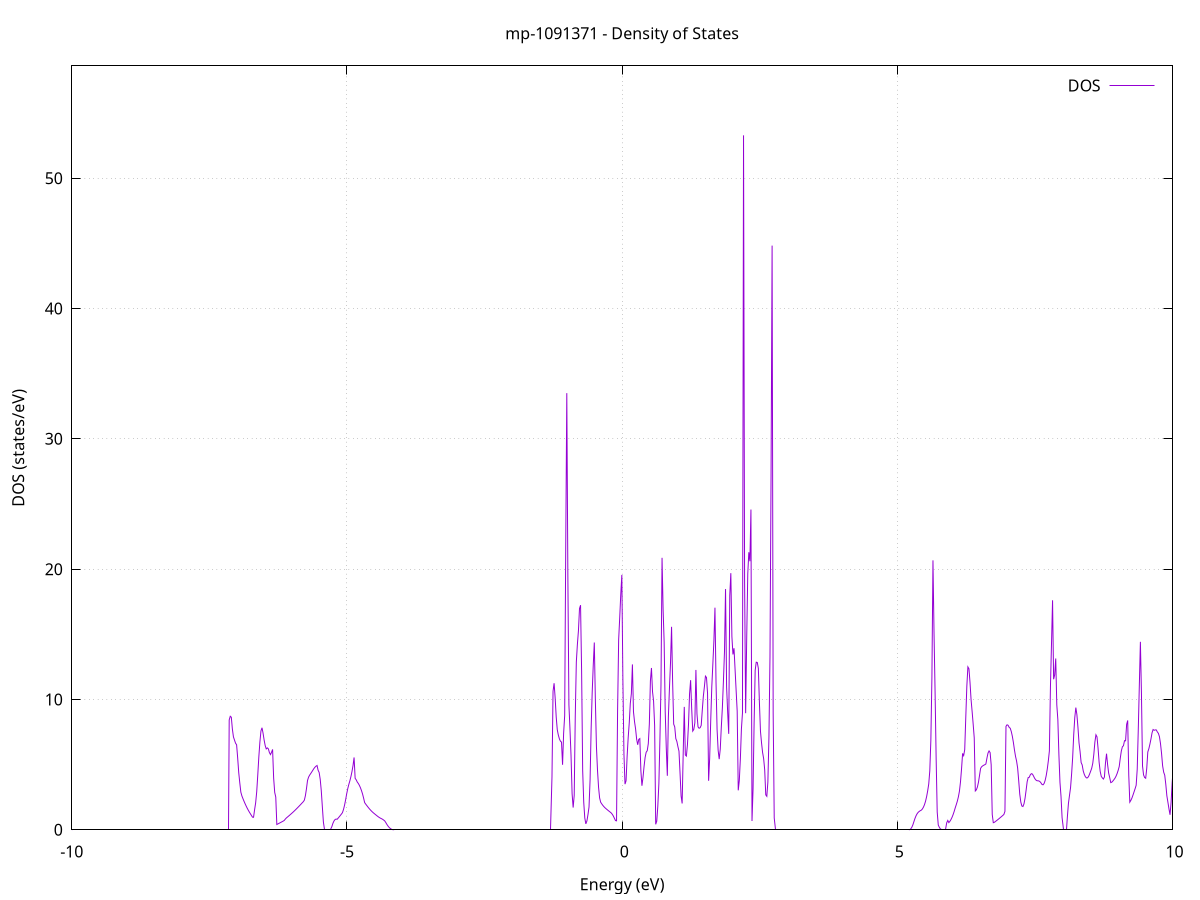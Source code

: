 set title 'mp-1091371 - Density of States'
set xlabel 'Energy (eV)'
set ylabel 'DOS (states/eV)'
set grid
set xrange [-10:10]
set yrange [0:58.624]
set xzeroaxis lt -1
set terminal png size 800,600
set output 'mp-1091371_dos_gnuplot.png'
plot '-' using 1:2 with lines title 'DOS'
-16.639300 0.000000
-16.620000 0.000000
-16.600800 0.000000
-16.581600 0.000000
-16.562400 0.000000
-16.543100 0.000000
-16.523900 0.000000
-16.504700 0.000000
-16.485400 0.000000
-16.466200 0.000000
-16.447000 0.000000
-16.427800 0.000000
-16.408500 0.000000
-16.389300 0.000000
-16.370100 0.000000
-16.350800 0.000000
-16.331600 0.000000
-16.312400 0.000000
-16.293100 0.000000
-16.273900 0.000000
-16.254700 0.000000
-16.235500 0.000000
-16.216200 0.000000
-16.197000 0.000000
-16.177800 0.000000
-16.158500 0.000000
-16.139300 0.000000
-16.120100 0.000000
-16.100800 0.000000
-16.081600 0.000000
-16.062400 0.000000
-16.043200 0.000000
-16.023900 0.000000
-16.004700 0.000000
-15.985500 0.000000
-15.966200 0.000000
-15.947000 0.000000
-15.927800 0.000000
-15.908600 0.000000
-15.889300 0.000000
-15.870100 0.000000
-15.850900 0.000000
-15.831600 0.000000
-15.812400 0.000000
-15.793200 0.000000
-15.773900 0.000000
-15.754700 0.000000
-15.735500 0.000000
-15.716300 0.000000
-15.697000 0.000000
-15.677800 0.000000
-15.658600 0.000000
-15.639300 0.000000
-15.620100 0.000000
-15.600900 0.000000
-15.581700 0.000000
-15.562400 0.000000
-15.543200 0.000000
-15.524000 0.000000
-15.504700 0.000000
-15.485500 0.000000
-15.466300 0.000000
-15.447000 0.000000
-15.427800 0.000000
-15.408600 0.000000
-15.389400 0.000000
-15.370100 0.000000
-15.350900 0.000000
-15.331700 0.000000
-15.312400 0.000000
-15.293200 0.000000
-15.274000 0.000000
-15.254700 0.000000
-15.235500 0.000000
-15.216300 0.000000
-15.197100 0.000000
-15.177800 0.000000
-15.158600 0.000000
-15.139400 0.000000
-15.120100 0.000000
-15.100900 0.000000
-15.081700 0.000000
-15.062500 0.000000
-15.043200 0.000000
-15.024000 0.000000
-15.004800 0.000000
-14.985500 0.000000
-14.966300 0.000000
-14.947100 0.000000
-14.927800 0.000000
-14.908600 0.000000
-14.889400 0.000900
-14.870200 0.122500
-14.850900 0.450100
-14.831700 0.983600
-14.812500 1.521700
-14.793200 1.831000
-14.774000 1.998500
-14.754800 2.188800
-14.735600 2.430800
-14.716300 2.686900
-14.697100 2.959900
-14.677900 3.249900
-14.658600 3.559100
-14.639400 3.893500
-14.620200 5.101300
-14.600900 5.975100
-14.581700 6.533200
-14.562500 6.775500
-14.543300 7.218500
-14.524000 7.926000
-14.504800 8.261200
-14.485600 8.133000
-14.466300 7.443800
-14.447100 5.737900
-14.427900 4.019600
-14.408700 2.499600
-14.389400 0.591300
-14.370200 0.000000
-14.351000 5.078200
-14.331700 5.114500
-14.312500 6.430000
-14.293300 7.365100
-14.274000 7.790700
-14.254800 7.194000
-14.235600 6.729300
-14.216400 6.729500
-14.197100 6.453200
-14.177900 5.884500
-14.158700 5.477700
-14.139400 4.966000
-14.120200 4.451600
-14.101000 3.989500
-14.081700 3.600300
-14.062500 3.362000
-14.043300 2.985500
-14.024100 2.598800
-14.004800 2.212300
-13.985600 2.280600
-13.966400 2.922100
-13.947100 3.935700
-13.927900 4.990400
-13.908700 7.076400
-13.889500 10.354300
-13.870200 12.995800
-13.851000 26.568800
-13.831800 13.608900
-13.812500 12.501400
-13.793300 10.007500
-13.774100 6.381500
-13.754800 4.014800
-13.735600 1.701700
-13.716400 2.288900
-13.697200 3.087900
-13.677900 3.946600
-13.658700 6.514200
-13.639500 8.696100
-13.620200 7.280700
-13.601000 7.509200
-13.581800 7.576500
-13.562600 7.510400
-13.543300 7.833500
-13.524100 8.534000
-13.504900 8.969700
-13.485600 8.083700
-13.466400 6.557700
-13.447200 16.268900
-13.427900 6.972200
-13.408700 8.795200
-13.389500 13.510000
-13.370300 17.105600
-13.351000 25.395700
-13.331800 26.522400
-13.312600 13.301500
-13.293300 22.856600
-13.274100 35.919700
-13.254900 19.784800
-13.235700 9.032000
-13.216400 4.902800
-13.197200 0.000000
-13.178000 0.000000
-13.158700 0.000000
-13.139500 0.000000
-13.120300 0.000000
-13.101000 0.000000
-13.081800 0.000000
-13.062600 0.000000
-13.043400 0.000000
-13.024100 0.000000
-13.004900 0.000000
-12.985700 0.000000
-12.966400 0.000000
-12.947200 0.000000
-12.928000 0.000000
-12.908700 0.000000
-12.889500 0.000000
-12.870300 0.000000
-12.851100 0.000000
-12.831800 0.000000
-12.812600 0.000000
-12.793400 0.000000
-12.774100 0.000000
-12.754900 0.000000
-12.735700 0.000000
-12.716500 0.000000
-12.697200 0.000000
-12.678000 0.000000
-12.658800 0.000000
-12.639500 0.000000
-12.620300 0.000000
-12.601100 0.000000
-12.581800 0.000000
-12.562600 0.000000
-12.543400 0.000000
-12.524200 0.000000
-12.504900 0.000000
-12.485700 0.000000
-12.466500 0.000000
-12.447200 0.000000
-12.428000 0.000000
-12.408800 0.000000
-12.389600 0.000000
-12.370300 0.000000
-12.351100 0.000000
-12.331900 0.000000
-12.312600 0.000000
-12.293400 0.000000
-12.274200 0.000000
-12.254900 0.000000
-12.235700 0.000000
-12.216500 0.000000
-12.197300 0.000000
-12.178000 0.000000
-12.158800 0.000000
-12.139600 0.000000
-12.120300 0.000000
-12.101100 0.000000
-12.081900 0.000000
-12.062700 0.000000
-12.043400 0.000000
-12.024200 0.000000
-12.005000 0.000000
-11.985700 0.000000
-11.966500 0.000000
-11.947300 0.000000
-11.928000 0.000000
-11.908800 0.000000
-11.889600 0.000000
-11.870400 0.000000
-11.851100 0.000000
-11.831900 0.000000
-11.812700 0.000000
-11.793400 0.000000
-11.774200 0.000000
-11.755000 0.000000
-11.735700 0.000000
-11.716500 0.000000
-11.697300 0.000000
-11.678100 0.000000
-11.658800 0.000000
-11.639600 0.000000
-11.620400 0.000000
-11.601100 0.000000
-11.581900 0.000000
-11.562700 0.000000
-11.543500 0.000000
-11.524200 0.000000
-11.505000 0.000000
-11.485800 0.000000
-11.466500 0.000000
-11.447300 0.000000
-11.428100 0.000000
-11.408800 0.000000
-11.389600 0.000000
-11.370400 0.000000
-11.351200 0.000000
-11.331900 0.000000
-11.312700 0.000000
-11.293500 0.000000
-11.274200 0.000000
-11.255000 0.000000
-11.235800 0.000000
-11.216600 0.000000
-11.197300 0.000000
-11.178100 0.000000
-11.158900 0.000000
-11.139600 0.000000
-11.120400 0.000000
-11.101200 0.000000
-11.081900 0.000000
-11.062700 0.000000
-11.043500 0.000000
-11.024300 0.000000
-11.005000 0.000000
-10.985800 0.000000
-10.966600 0.000000
-10.947300 0.000000
-10.928100 0.000000
-10.908900 0.000000
-10.889600 0.000000
-10.870400 0.000000
-10.851200 0.000000
-10.832000 0.000000
-10.812700 0.000000
-10.793500 0.000000
-10.774300 0.000000
-10.755000 0.000000
-10.735800 0.000000
-10.716600 0.000000
-10.697400 0.000000
-10.678100 0.000000
-10.658900 0.000000
-10.639700 0.000000
-10.620400 0.000000
-10.601200 0.000000
-10.582000 0.000000
-10.562700 0.000000
-10.543500 0.000000
-10.524300 0.000000
-10.505100 0.000000
-10.485800 0.000000
-10.466600 0.000000
-10.447400 0.000000
-10.428100 0.000000
-10.408900 0.000000
-10.389700 0.000000
-10.370500 0.000000
-10.351200 0.000000
-10.332000 0.000000
-10.312800 0.000000
-10.293500 0.000000
-10.274300 0.000000
-10.255100 0.000000
-10.235800 0.000000
-10.216600 0.000000
-10.197400 0.000000
-10.178200 0.000000
-10.158900 0.000000
-10.139700 0.000000
-10.120500 0.000000
-10.101200 0.000000
-10.082000 0.000000
-10.062800 0.000000
-10.043600 0.000000
-10.024300 0.000000
-10.005100 0.000000
-9.985900 0.000000
-9.966600 0.000000
-9.947400 0.000000
-9.928200 0.000000
-9.908900 0.000000
-9.889700 0.000000
-9.870500 0.000000
-9.851300 0.000000
-9.832000 0.000000
-9.812800 0.000000
-9.793600 0.000000
-9.774300 0.000000
-9.755100 0.000000
-9.735900 0.000000
-9.716600 0.000000
-9.697400 0.000000
-9.678200 0.000000
-9.659000 0.000000
-9.639700 0.000000
-9.620500 0.000000
-9.601300 0.000000
-9.582000 0.000000
-9.562800 0.000000
-9.543600 0.000000
-9.524400 0.000000
-9.505100 0.000000
-9.485900 0.000000
-9.466700 0.000000
-9.447400 0.000000
-9.428200 0.000000
-9.409000 0.000000
-9.389700 0.000000
-9.370500 0.000000
-9.351300 0.000000
-9.332100 0.000000
-9.312800 0.000000
-9.293600 0.000000
-9.274400 0.000000
-9.255100 0.000000
-9.235900 0.000000
-9.216700 0.000000
-9.197500 0.000000
-9.178200 0.000000
-9.159000 0.000000
-9.139800 0.000000
-9.120500 0.000000
-9.101300 0.000000
-9.082100 0.000000
-9.062800 0.000000
-9.043600 0.000000
-9.024400 0.000000
-9.005200 0.000000
-8.985900 0.000000
-8.966700 0.000000
-8.947500 0.000000
-8.928200 0.000000
-8.909000 0.000000
-8.889800 0.000000
-8.870600 0.000000
-8.851300 0.000000
-8.832100 0.000000
-8.812900 0.000000
-8.793600 0.000000
-8.774400 0.000000
-8.755200 0.000000
-8.735900 0.000000
-8.716700 0.000000
-8.697500 0.000000
-8.678300 0.000000
-8.659000 0.000000
-8.639800 0.000000
-8.620600 0.000000
-8.601300 0.000000
-8.582100 0.000000
-8.562900 0.000000
-8.543600 0.000000
-8.524400 0.000000
-8.505200 0.000000
-8.486000 0.000000
-8.466700 0.000000
-8.447500 0.000000
-8.428300 0.000000
-8.409000 0.000000
-8.389800 0.000000
-8.370600 0.000000
-8.351400 0.000000
-8.332100 0.000000
-8.312900 0.000000
-8.293700 0.000000
-8.274400 0.000000
-8.255200 0.000000
-8.236000 0.000000
-8.216700 0.000000
-8.197500 0.000000
-8.178300 0.000000
-8.159100 0.000000
-8.139800 0.000000
-8.120600 0.000000
-8.101400 0.000000
-8.082100 0.000000
-8.062900 0.000000
-8.043700 0.000000
-8.024500 0.000000
-8.005200 0.000000
-7.986000 0.000000
-7.966800 0.000000
-7.947500 0.000000
-7.928300 0.000000
-7.909100 0.000000
-7.889800 0.000000
-7.870600 0.000000
-7.851400 0.000000
-7.832200 0.000000
-7.812900 0.000000
-7.793700 0.000000
-7.774500 0.000000
-7.755200 0.000000
-7.736000 0.000000
-7.716800 0.000000
-7.697500 0.000000
-7.678300 0.000000
-7.659100 0.000000
-7.639900 0.000000
-7.620600 0.000000
-7.601400 0.000000
-7.582200 0.000000
-7.562900 0.000000
-7.543700 0.000000
-7.524500 0.000000
-7.505300 0.000000
-7.486000 0.000000
-7.466800 0.000000
-7.447600 0.000000
-7.428300 0.000000
-7.409100 0.000000
-7.389900 0.000000
-7.370600 0.000000
-7.351400 0.000000
-7.332200 0.000000
-7.313000 0.000000
-7.293700 0.000000
-7.274500 0.000000
-7.255300 0.000000
-7.236000 0.000000
-7.216800 0.000000
-7.197600 0.000000
-7.178400 0.000000
-7.159100 0.000000
-7.139900 8.428000
-7.120700 8.710500
-7.101400 8.637700
-7.082200 7.730900
-7.063000 7.130500
-7.043700 6.884500
-7.024500 6.644800
-7.005300 6.522000
-6.986100 5.521400
-6.966800 4.387400
-6.947600 3.600400
-6.928400 2.890100
-6.909100 2.595200
-6.889900 2.387200
-6.870700 2.189400
-6.851500 2.001800
-6.832200 1.825000
-6.813000 1.659600
-6.793800 1.505600
-6.774500 1.363000
-6.755300 1.230900
-6.736100 1.100500
-6.716800 0.969200
-6.697600 0.959800
-6.678400 1.539600
-6.659200 2.065400
-6.639900 2.923600
-6.620700 4.206700
-6.601500 5.589700
-6.582200 6.734900
-6.563000 7.579900
-6.543800 7.828700
-6.524500 7.409100
-6.505300 6.887900
-6.486100 6.465300
-6.466900 6.205900
-6.447600 6.284200
-6.428400 6.212500
-6.409200 5.921200
-6.389900 5.770400
-6.370700 5.948900
-6.351500 6.167800
-6.332300 3.962100
-6.313000 2.868200
-6.293800 2.508700
-6.274600 0.404600
-6.255300 0.447700
-6.236100 0.490900
-6.216900 0.534200
-6.197600 0.577600
-6.178400 0.621100
-6.159200 0.664600
-6.140000 0.715000
-6.120700 0.818500
-6.101500 0.905700
-6.082300 0.973300
-6.063000 1.042100
-6.043800 1.112000
-6.024600 1.183000
-6.005400 1.255100
-5.986100 1.328400
-5.966900 1.403600
-5.947700 1.481400
-5.928400 1.561500
-5.909200 1.642800
-5.890000 1.725400
-5.870700 1.809300
-5.851500 1.894400
-5.832300 1.980700
-5.813100 2.068200
-5.793800 2.154300
-5.774600 2.270900
-5.755400 2.616400
-5.736100 3.144800
-5.716900 3.779600
-5.697700 4.040300
-5.678500 4.191800
-5.659200 4.312300
-5.640000 4.436500
-5.620800 4.564400
-5.601500 4.693400
-5.582300 4.798000
-5.563100 4.877900
-5.543800 4.933200
-5.524600 4.571500
-5.505400 4.396600
-5.486200 3.874100
-5.466900 3.003900
-5.447700 1.786600
-5.428500 0.594900
-5.409200 0.000000
-5.390000 0.000000
-5.370800 0.000000
-5.351500 0.000000
-5.332300 0.000000
-5.313100 0.000000
-5.293900 0.000000
-5.274600 0.244600
-5.255400 0.493300
-5.236200 0.672600
-5.216900 0.782600
-5.197700 0.823100
-5.178500 0.805000
-5.159300 0.900300
-5.140000 0.998100
-5.120800 1.098400
-5.101600 1.201300
-5.082300 1.312300
-5.063100 1.559000
-5.043900 1.886900
-5.024600 2.296000
-5.005400 2.754500
-4.986200 3.147700
-4.967000 3.470000
-4.947700 3.751600
-4.928500 4.073600
-4.909300 4.463500
-4.890000 4.930300
-4.870800 5.549000
-4.851600 3.948500
-4.832400 3.837300
-4.813100 3.664200
-4.793900 3.554900
-4.774700 3.409000
-4.755400 3.226500
-4.736200 3.007300
-4.717000 2.750200
-4.697700 2.429800
-4.678500 2.084000
-4.659300 1.969500
-4.640100 1.862400
-4.620800 1.755800
-4.601600 1.654500
-4.582400 1.559900
-4.563100 1.471900
-4.543900 1.390600
-4.524700 1.315900
-4.505500 1.247300
-4.486200 1.180500
-4.467000 1.114800
-4.447800 1.050200
-4.428500 0.987900
-4.409300 0.933500
-4.390100 0.887400
-4.370800 0.847800
-4.351600 0.800900
-4.332400 0.743800
-4.313200 0.676600
-4.293900 0.551600
-4.274700 0.411800
-4.255500 0.292400
-4.236200 0.193400
-4.217000 0.114800
-4.197800 0.056500
-4.178500 0.018700
-4.159300 0.001300
-4.140100 0.000000
-4.120900 0.000000
-4.101600 0.000000
-4.082400 0.000000
-4.063200 0.000000
-4.043900 0.000000
-4.024700 0.000000
-4.005500 0.000000
-3.986300 0.000000
-3.967000 0.000000
-3.947800 0.000000
-3.928600 0.000000
-3.909300 0.000000
-3.890100 0.000000
-3.870900 0.000000
-3.851600 0.000000
-3.832400 0.000000
-3.813200 0.000000
-3.794000 0.000000
-3.774700 0.000000
-3.755500 0.000000
-3.736300 0.000000
-3.717000 0.000000
-3.697800 0.000000
-3.678600 0.000000
-3.659400 0.000000
-3.640100 0.000000
-3.620900 0.000000
-3.601700 0.000000
-3.582400 0.000000
-3.563200 0.000000
-3.544000 0.000000
-3.524700 0.000000
-3.505500 0.000000
-3.486300 0.000000
-3.467100 0.000000
-3.447800 0.000000
-3.428600 0.000000
-3.409400 0.000000
-3.390100 0.000000
-3.370900 0.000000
-3.351700 0.000000
-3.332400 0.000000
-3.313200 0.000000
-3.294000 0.000000
-3.274800 0.000000
-3.255500 0.000000
-3.236300 0.000000
-3.217100 0.000000
-3.197800 0.000000
-3.178600 0.000000
-3.159400 0.000000
-3.140200 0.000000
-3.120900 0.000000
-3.101700 0.000000
-3.082500 0.000000
-3.063200 0.000000
-3.044000 0.000000
-3.024800 0.000000
-3.005500 0.000000
-2.986300 0.000000
-2.967100 0.000000
-2.947900 0.000000
-2.928600 0.000000
-2.909400 0.000000
-2.890200 0.000000
-2.870900 0.000000
-2.851700 0.000000
-2.832500 0.000000
-2.813300 0.000000
-2.794000 0.000000
-2.774800 0.000000
-2.755600 0.000000
-2.736300 0.000000
-2.717100 0.000000
-2.697900 0.000000
-2.678600 0.000000
-2.659400 0.000000
-2.640200 0.000000
-2.621000 0.000000
-2.601700 0.000000
-2.582500 0.000000
-2.563300 0.000000
-2.544000 0.000000
-2.524800 0.000000
-2.505600 0.000000
-2.486400 0.000000
-2.467100 0.000000
-2.447900 0.000000
-2.428700 0.000000
-2.409400 0.000000
-2.390200 0.000000
-2.371000 0.000000
-2.351700 0.000000
-2.332500 0.000000
-2.313300 0.000000
-2.294100 0.000000
-2.274800 0.000000
-2.255600 0.000000
-2.236400 0.000000
-2.217100 0.000000
-2.197900 0.000000
-2.178700 0.000000
-2.159400 0.000000
-2.140200 0.000000
-2.121000 0.000000
-2.101800 0.000000
-2.082500 0.000000
-2.063300 0.000000
-2.044100 0.000000
-2.024800 0.000000
-2.005600 0.000000
-1.986400 0.000000
-1.967200 0.000000
-1.947900 0.000000
-1.928700 0.000000
-1.909500 0.000000
-1.890200 0.000000
-1.871000 0.000000
-1.851800 0.000000
-1.832500 0.000000
-1.813300 0.000000
-1.794100 0.000000
-1.774900 0.000000
-1.755600 0.000000
-1.736400 0.000000
-1.717200 0.000000
-1.697900 0.000000
-1.678700 0.000000
-1.659500 0.000000
-1.640300 0.000000
-1.621000 0.000000
-1.601800 0.000000
-1.582600 0.000000
-1.563300 0.000000
-1.544100 0.000000
-1.524900 0.000000
-1.505600 0.000000
-1.486400 0.000000
-1.467200 0.000000
-1.448000 0.000000
-1.428700 0.000000
-1.409500 0.000000
-1.390300 0.000000
-1.371000 0.000000
-1.351800 0.000000
-1.332600 0.000000
-1.313400 0.000000
-1.294100 0.000000
-1.274900 4.060800
-1.255700 10.629000
-1.236400 11.247000
-1.217200 10.116200
-1.198000 8.651800
-1.178700 7.675800
-1.159500 7.268000
-1.140300 6.979100
-1.121100 6.799300
-1.101800 6.728500
-1.082600 4.989200
-1.063400 7.406700
-1.044100 8.770600
-1.024900 21.719700
-1.005700 33.510500
-0.986400 19.526600
-0.967200 9.590800
-0.948000 7.725800
-0.928800 5.703200
-0.909500 2.777100
-0.890300 1.705500
-0.871100 2.628600
-0.851800 8.730800
-0.832600 12.871100
-0.813400 14.216200
-0.794200 15.273400
-0.774900 16.975600
-0.755700 17.237400
-0.736500 12.169400
-0.717200 4.540500
-0.698000 2.115100
-0.678800 0.904500
-0.659500 0.453900
-0.640300 0.678800
-0.621100 1.161100
-0.601900 1.748900
-0.582600 3.833700
-0.563400 7.763500
-0.544200 10.529900
-0.524900 12.631600
-0.505700 14.371200
-0.486500 9.911600
-0.467300 6.395400
-0.448000 4.585400
-0.428800 3.269300
-0.409600 2.447100
-0.390300 2.116100
-0.371100 1.990200
-0.351900 1.878200
-0.332600 1.780200
-0.313400 1.696000
-0.294200 1.623400
-0.275000 1.553700
-0.255700 1.485900
-0.236500 1.420200
-0.217300 1.356500
-0.198000 1.287700
-0.178800 1.186700
-0.159600 1.050900
-0.140300 0.880300
-0.121100 0.705900
-0.101900 0.687300
-0.082700 9.159900
-0.063400 14.596900
-0.044200 16.273800
-0.025000 18.060900
-0.005700 19.561400
0.013500 11.442800
0.032700 5.817100
0.051900 3.501300
0.071200 3.758100
0.090400 5.638800
0.109600 7.066300
0.128900 8.192100
0.148100 9.698400
0.167300 10.436300
0.186600 12.692700
0.205800 9.059300
0.225000 8.297600
0.244200 7.743800
0.263500 6.946500
0.282700 6.522500
0.301900 6.939700
0.321200 6.999800
0.340400 4.534700
0.359600 3.380300
0.378800 4.017200
0.398100 4.852200
0.417300 5.547900
0.436500 5.950100
0.455800 6.065500
0.475000 6.604900
0.494200 8.119900
0.513500 11.435000
0.532700 12.415400
0.551900 10.599400
0.571100 9.873600
0.590400 7.990200
0.609600 0.418200
0.628800 0.659600
0.648100 1.814200
0.667300 3.544800
0.686500 6.951600
0.705700 11.121900
0.725000 20.872000
0.744200 16.912400
0.763400 14.370100
0.782700 9.068200
0.801900 6.281700
0.821100 4.142800
0.840400 8.705900
0.859600 10.863000
0.878800 12.812600
0.898000 15.577300
0.917300 11.324500
0.936500 8.107700
0.955700 7.894700
0.975000 7.001000
0.994200 6.779600
1.013400 6.381300
1.032700 6.033300
1.051900 4.359500
1.071100 2.595800
1.090300 2.019000
1.109600 5.917200
1.128800 9.432200
1.148000 5.744000
1.167300 5.655400
1.186500 6.527800
1.205700 8.094800
1.224900 10.431400
1.244200 11.480900
1.263400 9.307900
1.282600 7.571800
1.301900 7.698500
1.321100 8.207900
1.340300 12.266900
1.359600 8.896600
1.378800 7.901900
1.398000 7.790000
1.417200 7.833300
1.436500 8.011100
1.455700 9.146600
1.474900 10.228600
1.494200 10.968100
1.513400 11.791300
1.532600 11.687500
1.551800 10.474000
1.571100 3.758400
1.590300 5.482400
1.609500 8.383000
1.628800 10.974500
1.648000 12.708500
1.667200 14.495800
1.686500 17.042800
1.705700 11.326000
1.724900 7.702200
1.744100 6.106000
1.763400 5.421500
1.782600 6.183800
1.801800 7.874000
1.821100 9.363000
1.840300 11.413800
1.859500 13.656100
1.878700 18.474800
1.898000 10.954600
1.917200 9.020000
1.936400 7.359600
1.955700 17.988500
1.974900 19.692400
1.994100 14.833100
2.013400 13.454600
2.032600 13.932900
2.051800 12.311900
2.071000 10.701000
2.090300 9.100300
2.109500 3.026800
2.128700 3.772900
2.148000 5.437800
2.167200 7.743600
2.186400 8.961400
2.205700 53.294900
2.224900 19.043500
2.244100 8.946200
2.263300 14.695000
2.282600 19.644500
2.301800 21.298800
2.321000 20.607900
2.340300 24.575300
2.359500 0.674500
2.378700 3.142700
2.397900 8.203700
2.417200 12.240600
2.436400 12.859900
2.455600 12.839900
2.474900 12.386500
2.494100 9.772200
2.513300 7.559000
2.532600 6.676800
2.551800 5.937100
2.571000 5.461600
2.590200 4.601100
2.609500 2.679200
2.628700 2.567000
2.647900 3.662600
2.667200 7.117200
2.686400 13.311600
2.705600 27.104700
2.724800 44.829300
2.744100 8.973000
2.763300 0.904900
2.782500 0.000000
2.801800 0.000000
2.821000 0.000000
2.840200 0.000000
2.859500 0.000000
2.878700 0.000000
2.897900 0.000000
2.917100 0.000000
2.936400 0.000000
2.955600 0.000000
2.974800 0.000000
2.994100 0.000000
3.013300 0.000000
3.032500 0.000000
3.051800 0.000000
3.071000 0.000000
3.090200 0.000000
3.109400 0.000000
3.128700 0.000000
3.147900 0.000000
3.167100 0.000000
3.186400 0.000000
3.205600 0.000000
3.224800 0.000000
3.244000 0.000000
3.263300 0.000000
3.282500 0.000000
3.301700 0.000000
3.321000 0.000000
3.340200 0.000000
3.359400 0.000000
3.378700 0.000000
3.397900 0.000000
3.417100 0.000000
3.436300 0.000000
3.455600 0.000000
3.474800 0.000000
3.494000 0.000000
3.513300 0.000000
3.532500 0.000000
3.551700 0.000000
3.570900 0.000000
3.590200 0.000000
3.609400 0.000000
3.628600 0.000000
3.647900 0.000000
3.667100 0.000000
3.686300 0.000000
3.705600 0.000000
3.724800 0.000000
3.744000 0.000000
3.763200 0.000000
3.782500 0.000000
3.801700 0.000000
3.820900 0.000000
3.840200 0.000000
3.859400 0.000000
3.878600 0.000000
3.897800 0.000000
3.917100 0.000000
3.936300 0.000000
3.955500 0.000000
3.974800 0.000000
3.994000 0.000000
4.013200 0.000000
4.032500 0.000000
4.051700 0.000000
4.070900 0.000000
4.090100 0.000000
4.109400 0.000000
4.128600 0.000000
4.147800 0.000000
4.167100 0.000000
4.186300 0.000000
4.205500 0.000000
4.224800 0.000000
4.244000 0.000000
4.263200 0.000000
4.282400 0.000000
4.301700 0.000000
4.320900 0.000000
4.340100 0.000000
4.359400 0.000000
4.378600 0.000000
4.397800 0.000000
4.417000 0.000000
4.436300 0.000000
4.455500 0.000000
4.474700 0.000000
4.494000 0.000000
4.513200 0.000000
4.532400 0.000000
4.551700 0.000000
4.570900 0.000000
4.590100 0.000000
4.609300 0.000000
4.628600 0.000000
4.647800 0.000000
4.667000 0.000000
4.686300 0.000000
4.705500 0.000000
4.724700 0.000000
4.743900 0.000000
4.763200 0.000000
4.782400 0.000000
4.801600 0.000000
4.820900 0.000000
4.840100 0.000000
4.859300 0.000000
4.878600 0.000000
4.897800 0.000000
4.917000 0.000000
4.936200 0.000000
4.955500 0.000000
4.974700 0.000000
4.993900 0.000000
5.013200 0.000000
5.032400 0.000000
5.051600 0.000000
5.070800 0.000000
5.090100 0.000000
5.109300 0.000000
5.128500 0.000000
5.147800 0.000000
5.167000 0.000000
5.186200 0.000000
5.205500 0.000000
5.224700 0.006300
5.243900 0.066200
5.263100 0.189400
5.282400 0.375700
5.301600 0.624900
5.320800 0.872600
5.340100 1.073600
5.359300 1.227800
5.378500 1.335400
5.397800 1.408100
5.417000 1.464000
5.436200 1.505900
5.455400 1.596400
5.474700 1.738400
5.493900 1.930100
5.513100 2.194000
5.532400 2.546000
5.551600 2.986200
5.570800 3.514500
5.590000 4.519000
5.609300 6.867200
5.628500 11.713700
5.647700 20.675100
5.667000 15.105800
5.686200 10.534100
5.705400 5.471900
5.724700 1.362000
5.743900 0.364400
5.763100 0.191100
5.782300 0.068500
5.801600 0.000000
5.820800 0.000000
5.840000 0.000000
5.859300 0.000000
5.878500 0.000000
5.897700 0.543300
5.916900 0.715500
5.936200 0.549500
5.955400 0.649100
5.974600 0.783800
5.993900 0.953700
6.013100 1.158800
6.032300 1.399000
6.051600 1.674400
6.070800 1.924700
6.090000 2.190300
6.109200 2.519400
6.128500 2.959000
6.147700 3.673900
6.166900 4.678700
6.186200 5.859800
6.205400 5.693300
6.224600 6.149200
6.243800 8.612900
6.263100 11.024500
6.282300 12.499500
6.301500 12.352000
6.320800 11.303000
6.340000 9.986600
6.359200 9.074400
6.378500 8.092500
6.397700 7.049400
6.416900 2.978600
6.436100 3.065200
6.455400 3.285500
6.474600 3.654900
6.493800 4.176100
6.513100 4.710700
6.532300 4.838400
6.551500 4.903900
6.570800 4.956000
6.590000 4.994800
6.609200 5.050500
6.628400 5.500000
6.647700 5.886400
6.666900 6.051300
6.686100 5.924100
6.705400 4.985800
6.724600 1.179500
6.743800 0.542800
6.763000 0.571800
6.782300 0.633500
6.801500 0.696400
6.820700 0.760700
6.840000 0.826300
6.859200 0.893100
6.878400 0.961300
6.897700 1.030800
6.916900 1.101500
6.936100 1.173600
6.955300 1.412500
6.974600 7.936900
6.993800 8.056000
7.013000 8.017600
7.032300 7.858600
7.051500 7.793200
7.070700 7.540100
7.089900 7.175300
7.109200 6.694600
7.128400 6.125900
7.147600 5.639700
7.166900 5.273500
7.186100 4.744300
7.205300 3.780700
7.224600 2.733800
7.243800 2.125900
7.263000 1.823300
7.282200 1.784500
7.301500 1.989600
7.320700 2.416900
7.339900 3.025800
7.359200 3.691900
7.378400 4.010300
7.397600 4.028900
7.416900 4.225600
7.436100 4.306700
7.455300 4.272200
7.474500 4.127300
7.493800 3.959700
7.513000 3.840000
7.532200 3.773900
7.551500 3.757300
7.570700 3.750300
7.589900 3.700400
7.609100 3.605300
7.628400 3.479400
7.647600 3.449100
7.666800 3.551800
7.686100 3.787100
7.705300 4.154600
7.724500 4.654300
7.743800 5.286300
7.763000 6.050500
7.782200 10.976000
7.801400 14.257300
7.820700 17.612400
7.839900 11.553400
7.859100 11.881900
7.878400 13.146900
7.897600 9.591000
7.916800 8.455300
7.936000 5.759800
7.955300 3.641900
7.974500 2.554700
7.993700 0.932500
8.013000 0.000000
8.032200 0.000000
8.051400 0.000000
8.070700 0.000000
8.089900 0.990200
8.109100 2.020800
8.128300 2.633600
8.147600 3.235200
8.166800 4.285600
8.186000 5.553200
8.205300 7.311300
8.224500 8.617000
8.243700 9.377100
8.262900 8.835200
8.282200 7.859400
8.301400 6.674200
8.320600 6.000200
8.339900 5.160800
8.359100 4.972000
8.378300 4.511300
8.397600 4.248000
8.416800 4.074300
8.436000 3.981800
8.455200 3.985800
8.474500 4.087200
8.493700 4.278300
8.512900 4.493100
8.532200 4.723800
8.551400 5.104000
8.570600 5.791700
8.589900 6.735700
8.609100 7.289500
8.628300 7.131300
8.647500 6.252500
8.666800 5.178900
8.686000 4.483500
8.705200 4.103800
8.724500 3.983500
8.743700 3.892700
8.762900 4.045100
8.782100 5.120000
8.801400 5.839500
8.820600 5.010100
8.839800 4.353100
8.859100 4.002800
8.878300 3.618300
8.897500 3.655100
8.916800 3.743000
8.936000 3.846000
8.955200 3.962700
8.974400 4.116000
8.993700 4.316000
9.012900 4.562800
9.032100 4.856300
9.051400 5.501200
9.070600 6.052800
9.089800 6.369400
9.109000 6.451200
9.128300 6.838900
9.147500 6.826700
9.166700 8.093900
9.186000 8.391700
9.205200 4.200800
9.224400 2.118700
9.243700 2.259400
9.262900 2.436300
9.282100 2.665200
9.301300 2.905600
9.320600 3.154800
9.339800 3.416700
9.359000 4.640800
9.378300 7.706800
9.397500 11.101700
9.416700 14.423200
9.435900 10.441400
9.455200 4.897400
9.474400 4.207400
9.493600 4.009800
9.512900 3.955100
9.532100 4.716700
9.551300 5.971900
9.570600 6.225100
9.589800 6.577000
9.609000 6.974100
9.628200 7.438900
9.647500 7.694600
9.666700 7.635000
9.685900 7.662700
9.705200 7.664400
9.724400 7.511300
9.743600 7.398400
9.762900 7.142800
9.782100 6.610200
9.801300 5.852900
9.820500 4.908800
9.839800 4.419700
9.859000 4.187100
9.878200 3.490100
9.897500 2.608800
9.916700 2.110300
9.935900 1.605400
9.955100 1.148600
9.974400 2.104300
9.993600 3.604400
10.012800 4.710900
10.032100 5.626100
10.051300 6.544900
10.070500 7.297700
10.089800 7.656000
10.109000 8.379100
10.128200 10.247400
10.147400 10.441500
10.166700 8.242600
10.185900 8.154900
10.205100 7.647100
10.224400 6.290700
10.243600 4.453800
10.262800 2.773100
10.282000 1.484700
10.301300 0.572800
10.320500 0.087100
10.339700 0.000000
10.359000 0.000000
10.378200 0.000000
10.397400 0.000000
10.416700 0.000100
10.435900 0.000700
10.455100 0.001600
10.474300 0.002800
10.493600 0.004400
10.512800 0.006400
10.532000 0.008800
10.551300 0.011600
10.570500 0.014700
10.589700 0.018100
10.609000 0.022000
10.628200 0.026200
10.647400 0.030800
10.666600 0.035800
10.685900 0.041100
10.705100 0.046800
10.724300 0.052900
10.743600 0.434000
10.762800 0.605100
10.782000 0.300400
10.801200 0.230400
10.820500 0.248800
10.839700 0.268000
10.858900 0.288000
10.878200 0.308700
10.897400 0.330200
10.916600 0.352500
10.935900 0.375500
10.955100 0.399300
10.974300 0.423900
10.993500 0.466100
11.012800 0.539300
11.032000 0.627700
11.051200 0.731400
11.070500 0.850400
11.089700 0.984700
11.108900 1.134200
11.128100 1.299000
11.147400 1.541800
11.166600 1.841800
11.185800 2.144800
11.205100 2.450700
11.224300 2.759700
11.243500 3.130600
11.262800 3.605000
11.282000 3.681700
11.301200 3.751100
11.320400 3.858000
11.339700 3.966300
11.358900 5.099900
11.378100 5.908600
11.397400 5.919800
11.416600 5.869000
11.435800 5.944100
11.455000 6.301800
11.474300 6.732000
11.493500 7.308400
11.512700 7.341300
11.532000 6.184400
11.551200 5.484100
11.570400 4.622800
11.589700 4.035800
11.608900 3.652600
11.628100 3.329500
11.647300 3.066400
11.666600 2.632500
11.685800 2.407000
11.705000 2.517800
11.724300 2.756200
11.743500 3.021600
11.762700 3.289500
11.782000 3.558000
11.801200 3.826900
11.820400 4.061500
11.839600 4.289900
11.858900 4.517700
11.878100 4.758700
11.897300 5.387800
11.916600 6.573200
11.935800 8.315000
11.955000 9.892000
11.974200 6.224200
11.993500 4.663200
12.012700 4.096100
12.031900 4.126300
12.051200 4.169600
12.070400 4.189600
12.089600 4.186300
12.108900 4.159700
12.128100 4.109700
12.147300 4.036500
12.166500 3.881500
12.185800 3.357100
12.205000 3.337600
12.224200 3.337200
12.243500 3.380400
12.262700 3.511200
12.281900 3.931300
12.301100 4.344500
12.320400 4.508000
12.339600 3.539800
12.358800 3.467900
12.378100 3.510800
12.397300 3.563300
12.416500 3.625500
12.435800 3.703500
12.455000 3.849000
12.474200 4.206700
12.493400 4.629400
12.512700 5.101700
12.531900 5.424400
12.551100 5.246900
12.570400 4.939300
12.589600 4.642600
12.608800 4.354400
12.628000 4.190300
12.647300 4.260400
12.666500 4.318300
12.685700 4.330300
12.705000 4.290100
12.724200 4.185000
12.743400 4.014600
12.762700 3.778900
12.781900 3.526000
12.801100 3.441900
12.820300 3.362500
12.839600 3.280300
12.858800 3.224200
12.878000 3.182500
12.897300 3.045000
12.916500 2.698400
12.935700 2.214400
12.955000 1.624400
12.974200 1.124600
12.993400 1.069100
13.012600 1.073400
13.031900 1.068100
13.051100 1.066500
13.070300 1.062900
13.089600 1.057200
13.108800 1.049600
13.128000 1.040000
13.147200 1.028400
13.166500 1.014800
13.185700 0.656700
13.204900 0.755500
13.224200 0.862700
13.243400 0.978300
13.262600 1.102600
13.281900 1.259000
13.301100 1.474000
13.320300 1.995300
13.339500 2.926300
13.358800 5.458200
13.378000 4.923700
13.397200 4.755100
13.416500 4.871900
13.435700 4.922300
13.454900 4.901100
13.474100 4.867700
13.493400 4.822600
13.512600 4.765700
13.531800 4.818700
13.551100 4.402100
13.570300 3.993900
13.589500 3.688100
13.608800 3.472400
13.628000 4.523400
13.647200 2.534200
13.666400 2.794100
13.685700 3.017200
13.704900 3.168700
13.724100 3.242800
13.743400 3.239300
13.762600 3.158200
13.781800 3.000600
13.801000 2.934300
13.820300 2.884900
13.839500 2.835500
13.858700 2.771000
13.878000 2.702500
13.897200 2.640300
13.916400 2.580700
13.935700 2.523100
13.954900 2.467200
13.974100 2.413300
13.993300 2.361200
14.012600 2.311000
14.031800 2.274200
14.051000 2.273400
14.070300 2.269200
14.089500 2.281100
14.108700 2.287000
14.128000 2.284600
14.147200 2.274100
14.166400 2.257500
14.185600 2.235200
14.204900 2.207300
14.224100 2.173800
14.243300 2.135900
14.262600 2.107500
14.281800 2.092200
14.301000 2.258400
14.320200 3.164300
14.339500 3.819300
14.358700 4.250000
14.377900 6.584700
14.397200 3.293400
14.416400 2.187200
14.435600 1.746000
14.454900 1.467200
14.474100 1.389600
14.493300 1.516100
14.512500 1.815200
14.531800 2.534800
14.551000 3.148000
14.570200 3.655900
14.589500 3.992000
14.608700 3.999900
14.627900 3.679700
14.647100 3.351700
14.666400 3.460800
14.685600 3.585300
14.704800 3.691700
14.724100 3.780400
14.743300 3.857600
14.762500 3.926900
14.781800 3.988400
14.801000 4.054800
14.820200 4.213200
14.839400 4.413000
14.858700 4.737000
14.877900 5.176100
14.897100 5.833100
14.916400 6.516700
14.935600 7.162100
14.954800 7.959200
14.974100 9.555900
14.993300 9.377300
15.012500 7.933300
15.031700 7.728500
15.051000 7.753500
15.070200 7.679800
15.089400 7.954100
15.108700 8.329500
15.127900 8.758100
15.147100 9.142400
15.166300 9.482300
15.185600 9.755500
15.204800 9.324200
15.224000 9.458500
15.243300 9.112600
15.262500 9.262300
15.281700 9.188400
15.301000 8.975800
15.320200 8.809300
15.339400 8.982100
15.358600 10.752000
15.377900 6.671900
15.397100 6.003300
15.416300 6.620600
15.435600 7.736400
15.454800 8.413800
15.474000 7.763700
15.493200 7.905300
15.512500 8.962800
15.531700 9.337500
15.550900 9.692000
15.570200 10.177400
15.589400 10.217900
15.608600 9.779500
15.627900 9.116100
15.647100 8.141500
15.666300 7.617700
15.685500 7.091800
15.704800 6.996000
15.724000 7.109800
15.743200 7.109400
15.762500 7.163900
15.781700 7.246200
15.800900 7.300200
15.820100 7.308400
15.839400 7.283300
15.858600 7.348900
15.877800 7.383500
15.897100 7.374500
15.916300 7.807700
15.935500 6.757000
15.954800 6.459900
15.974000 6.349200
15.993200 6.071300
16.012400 5.518900
16.031700 5.508200
16.050900 5.497400
16.070100 5.495400
16.089400 5.505400
16.108600 5.524500
16.127800 5.561300
16.147100 5.565600
16.166300 5.617500
16.185500 6.150700
16.204700 6.396300
16.224000 6.382400
16.243200 7.063600
16.262400 8.179900
16.281700 9.265700
16.300900 9.565700
16.320100 9.108900
16.339300 7.797900
16.358600 7.970200
16.377800 8.455500
16.397000 8.660500
16.416300 8.340600
16.435500 8.153300
16.454700 8.589200
16.474000 8.878600
16.493200 8.952000
16.512400 8.814000
16.531600 8.654400
16.550900 8.505100
16.570100 8.289000
16.589300 7.980800
16.608600 7.612200
16.627800 7.151500
16.647000 6.978700
16.666200 6.900200
16.685500 7.027300
16.704700 8.509400
16.723900 9.109000
16.743200 8.602700
16.762400 8.869800
16.781600 8.964900
16.800900 8.817500
16.820100 8.433400
16.839300 7.940800
16.858500 7.372800
16.877800 9.536600
16.897000 9.262900
16.916200 8.509500
16.935500 7.898500
16.954700 8.145900
16.973900 9.525900
16.993100 7.460000
17.012400 7.535300
17.031600 7.562100
17.050800 7.569900
17.070100 7.462700
17.089300 7.240600
17.108500 7.115000
17.127800 7.168700
17.147000 7.800200
17.166200 8.558600
17.185400 8.311900
17.204700 6.866500
17.223900 6.538600
17.243100 6.241100
17.262400 5.966200
17.281600 5.708700
17.300800 5.500200
17.320100 5.420100
17.339300 6.473300
17.358500 10.461300
17.377700 7.332000
17.397000 6.911500
17.416200 6.515100
17.435400 6.176200
17.454700 6.138600
17.473900 6.247200
17.493100 6.336900
17.512300 6.200500
17.531600 5.842000
17.550800 5.508400
17.570000 5.286800
17.589300 5.236300
17.608500 5.228400
17.627700 5.229400
17.647000 5.239300
17.666200 5.258000
17.685400 5.285500
17.704600 7.285300
17.723900 8.135200
17.743100 7.715000
17.762300 7.178000
17.781600 6.524000
17.800800 6.257900
17.820000 6.881300
17.839200 7.331700
17.858500 8.011100
17.877700 8.048100
17.896900 8.117100
17.916200 8.892000
17.935400 8.099800
17.954600 8.130000
17.973900 8.026000
17.993100 7.677000
18.012300 7.448300
18.031500 6.934700
18.050800 5.904200
18.070000 4.779500
18.089200 4.976600
18.108500 5.307700
18.127700 5.756000
18.146900 6.388500
18.166200 7.128700
18.185400 7.971700
18.204600 8.853900
18.223800 7.140100
18.243100 6.762100
18.262300 6.246700
18.281500 5.709400
18.300800 5.693900
18.320000 6.241400
18.339200 3.471600
18.358400 3.671000
18.377700 4.060600
18.396900 4.740700
18.416100 5.386400
18.435400 5.968700
18.454600 6.290800
18.473800 6.118800
18.493100 5.794400
18.512300 5.896100
18.531500 6.456500
18.550700 7.818700
18.570000 8.354400
18.589200 7.752500
18.608400 7.069700
18.627700 6.383800
18.646900 7.126900
18.666100 6.239500
18.685300 5.578800
18.704600 5.123900
18.723800 5.003500
18.743000 6.052600
18.762300 7.542700
18.781500 9.166600
18.800700 10.245500
18.820000 10.792900
18.839200 11.547100
18.858400 11.236800
18.877600 8.292500
18.896900 6.677800
18.916100 6.059600
18.935300 5.412400
18.954600 4.703900
18.973800 4.002000
18.993000 3.491700
19.012200 3.046100
19.031500 2.556600
19.050700 2.312100
19.069900 2.358600
19.089200 2.315100
19.108400 2.158400
19.127600 7.023800
19.146900 5.700000
19.166100 5.136100
19.185300 5.057600
19.204500 5.566400
19.223800 6.154400
19.243000 6.821700
19.262200 7.483500
19.281500 7.732200
19.300700 7.640700
19.319900 7.676400
19.339200 7.551200
19.358400 6.901300
19.377600 5.599700
19.396800 4.714000
19.416100 3.881100
19.435300 3.038700
19.454500 2.193100
19.473800 1.362200
19.493000 0.884100
19.512200 2.017400
19.531400 4.680200
19.550700 8.081800
19.569900 9.395800
19.589100 9.427200
19.608400 9.079700
19.627600 8.530100
19.646800 7.844600
19.666100 7.263000
19.685300 6.906100
19.704500 6.696900
19.723700 6.800700
19.743000 6.378700
19.762200 4.980000
19.781400 3.686000
19.800700 0.870300
19.819900 0.279600
19.839100 0.248300
19.858300 0.218600
19.877600 0.190500
19.896800 0.164100
19.916000 0.139400
19.935300 0.116300
19.954500 0.094900
19.973700 0.075100
19.993000 0.057000
20.012200 0.040500
20.031400 0.025700
20.050600 0.012500
20.069900 0.001000
20.089100 0.000000
20.108300 0.000000
20.127600 0.000000
20.146800 0.000000
20.166000 0.000000
20.185200 0.000000
20.204500 0.000000
20.223700 0.000000
20.242900 0.000000
20.262200 0.000000
20.281400 0.000000
20.300600 0.000000
20.319900 0.000000
20.339100 0.000000
20.358300 0.000000
20.377500 0.000000
20.396800 0.000000
20.416000 0.000000
20.435200 0.000000
20.454500 0.000000
20.473700 0.000000
20.492900 0.000000
20.512200 0.000000
20.531400 0.000000
20.550600 0.000000
20.569800 0.000000
20.589100 0.000000
20.608300 0.000000
20.627500 0.000000
20.646800 0.000000
20.666000 0.000000
20.685200 0.000000
20.704400 0.000000
20.723700 0.000000
20.742900 0.000000
20.762100 0.000000
20.781400 0.000000
20.800600 0.000000
20.819800 0.000000
20.839100 0.000000
20.858300 0.000000
20.877500 0.000000
20.896700 0.000000
20.916000 0.000000
20.935200 0.000000
20.954400 0.000000
20.973700 0.000000
20.992900 0.000000
21.012100 0.000000
21.031300 0.000000
21.050600 0.000000
21.069800 0.000000
21.089000 0.000000
21.108300 0.000000
21.127500 0.000000
21.146700 0.000000
21.166000 0.000000
21.185200 0.000000
21.204400 0.000000
21.223600 0.000000
21.242900 0.000000
21.262100 0.000000
21.281300 0.000000
21.300600 0.000000
21.319800 0.000000
21.339000 0.000000
21.358300 0.000000
21.377500 0.000000
21.396700 0.000000
21.415900 0.000000
21.435200 0.000000
21.454400 0.000000
21.473600 0.000000
21.492900 0.000000
21.512100 0.000000
21.531300 0.000000
21.550500 0.000000
21.569800 0.000000
21.589000 0.000000
21.608200 0.000000
21.627500 0.000000
21.646700 0.000000
21.665900 0.000000
21.685200 0.000000
21.704400 0.000000
21.723600 0.000000
21.742800 0.000000
21.762100 0.000000
21.781300 0.000000
21.800500 0.000000
21.819800 0.000000
e
